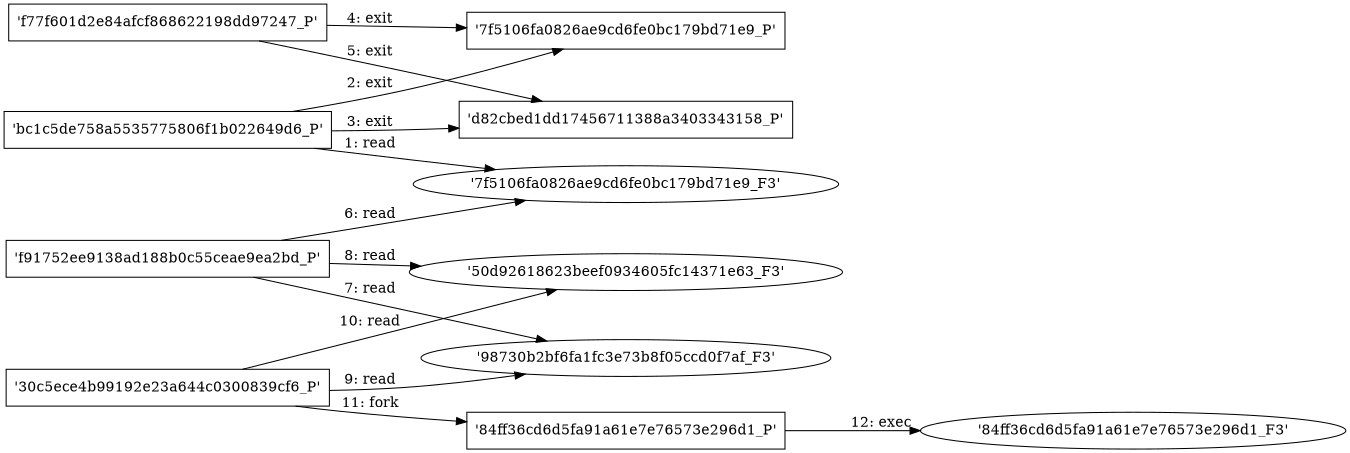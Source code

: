digraph "D:\Learning\Paper\apt\基于CTI的攻击预警\Dataset\攻击图\ASGfromALLCTI\Vulnerability Spotlight ESnet iPerf3 JSON parse_string UTF Code Execution Vulnerability.dot" {
rankdir="LR"
size="9"
fixedsize="false"
splines="true"
nodesep=0.3
ranksep=0
fontsize=10
overlap="scalexy"
engine= "neato"
	"'7f5106fa0826ae9cd6fe0bc179bd71e9_F3'" [node_type=file shape=ellipse]
	"'bc1c5de758a5535775806f1b022649d6_P'" [node_type=Process shape=box]
	"'bc1c5de758a5535775806f1b022649d6_P'" -> "'7f5106fa0826ae9cd6fe0bc179bd71e9_F3'" [label="1: read"]
	"'bc1c5de758a5535775806f1b022649d6_P'" [node_type=Process shape=box]
	"'7f5106fa0826ae9cd6fe0bc179bd71e9_P'" [node_type=Process shape=box]
	"'bc1c5de758a5535775806f1b022649d6_P'" -> "'7f5106fa0826ae9cd6fe0bc179bd71e9_P'" [label="2: exit"]
	"'bc1c5de758a5535775806f1b022649d6_P'" [node_type=Process shape=box]
	"'d82cbed1dd17456711388a3403343158_P'" [node_type=Process shape=box]
	"'bc1c5de758a5535775806f1b022649d6_P'" -> "'d82cbed1dd17456711388a3403343158_P'" [label="3: exit"]
	"'f77f601d2e84afcf868622198dd97247_P'" [node_type=Process shape=box]
	"'7f5106fa0826ae9cd6fe0bc179bd71e9_P'" [node_type=Process shape=box]
	"'f77f601d2e84afcf868622198dd97247_P'" -> "'7f5106fa0826ae9cd6fe0bc179bd71e9_P'" [label="4: exit"]
	"'f77f601d2e84afcf868622198dd97247_P'" [node_type=Process shape=box]
	"'d82cbed1dd17456711388a3403343158_P'" [node_type=Process shape=box]
	"'f77f601d2e84afcf868622198dd97247_P'" -> "'d82cbed1dd17456711388a3403343158_P'" [label="5: exit"]
	"'7f5106fa0826ae9cd6fe0bc179bd71e9_F3'" [node_type=file shape=ellipse]
	"'f91752ee9138ad188b0c55ceae9ea2bd_P'" [node_type=Process shape=box]
	"'f91752ee9138ad188b0c55ceae9ea2bd_P'" -> "'7f5106fa0826ae9cd6fe0bc179bd71e9_F3'" [label="6: read"]
	"'98730b2bf6fa1fc3e73b8f05ccd0f7af_F3'" [node_type=file shape=ellipse]
	"'f91752ee9138ad188b0c55ceae9ea2bd_P'" [node_type=Process shape=box]
	"'f91752ee9138ad188b0c55ceae9ea2bd_P'" -> "'98730b2bf6fa1fc3e73b8f05ccd0f7af_F3'" [label="7: read"]
	"'50d92618623beef0934605fc14371e63_F3'" [node_type=file shape=ellipse]
	"'f91752ee9138ad188b0c55ceae9ea2bd_P'" [node_type=Process shape=box]
	"'f91752ee9138ad188b0c55ceae9ea2bd_P'" -> "'50d92618623beef0934605fc14371e63_F3'" [label="8: read"]
	"'98730b2bf6fa1fc3e73b8f05ccd0f7af_F3'" [node_type=file shape=ellipse]
	"'30c5ece4b99192e23a644c0300839cf6_P'" [node_type=Process shape=box]
	"'30c5ece4b99192e23a644c0300839cf6_P'" -> "'98730b2bf6fa1fc3e73b8f05ccd0f7af_F3'" [label="9: read"]
	"'50d92618623beef0934605fc14371e63_F3'" [node_type=file shape=ellipse]
	"'30c5ece4b99192e23a644c0300839cf6_P'" [node_type=Process shape=box]
	"'30c5ece4b99192e23a644c0300839cf6_P'" -> "'50d92618623beef0934605fc14371e63_F3'" [label="10: read"]
	"'30c5ece4b99192e23a644c0300839cf6_P'" [node_type=Process shape=box]
	"'84ff36cd6d5fa91a61e7e76573e296d1_P'" [node_type=Process shape=box]
	"'30c5ece4b99192e23a644c0300839cf6_P'" -> "'84ff36cd6d5fa91a61e7e76573e296d1_P'" [label="11: fork"]
	"'84ff36cd6d5fa91a61e7e76573e296d1_P'" [node_type=Process shape=box]
	"'84ff36cd6d5fa91a61e7e76573e296d1_F3'" [node_type=File shape=ellipse]
	"'84ff36cd6d5fa91a61e7e76573e296d1_P'" -> "'84ff36cd6d5fa91a61e7e76573e296d1_F3'" [label="12: exec"]
}
